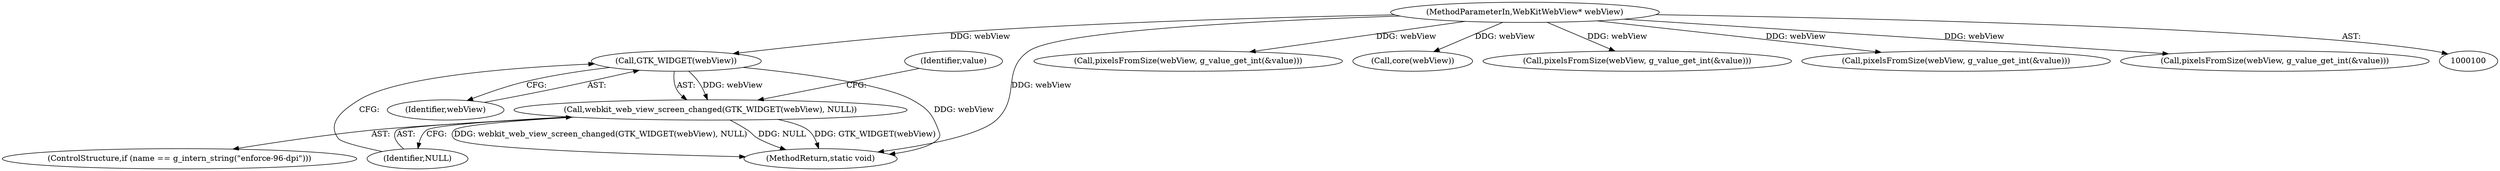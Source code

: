 digraph "0_Chrome_5a2de6455f565783c73e53eae2c8b953e7d48520@pointer" {
"1000255" [label="(Call,GTK_WIDGET(webView))"];
"1000103" [label="(MethodParameterIn,WebKitWebView* webView)"];
"1000254" [label="(Call,webkit_web_view_screen_changed(GTK_WIDGET(webView), NULL))"];
"1000255" [label="(Call,GTK_WIDGET(webView))"];
"1000601" [label="(Identifier,value)"];
"1000243" [label="(Call,pixelsFromSize(webView, g_value_get_int(&value)))"];
"1000249" [label="(ControlStructure,if (name == g_intern_string(\"enforce-96-dpi\")))"];
"1000254" [label="(Call,webkit_web_view_screen_changed(GTK_WIDGET(webView), NULL))"];
"1000257" [label="(Identifier,NULL)"];
"1000103" [label="(MethodParameterIn,WebKitWebView* webView)"];
"1000503" [label="(Call,core(webView))"];
"1000602" [label="(MethodReturn,static void)"];
"1000256" [label="(Identifier,webView)"];
"1000219" [label="(Call,pixelsFromSize(webView, g_value_get_int(&value)))"];
"1000231" [label="(Call,pixelsFromSize(webView, g_value_get_int(&value)))"];
"1000207" [label="(Call,pixelsFromSize(webView, g_value_get_int(&value)))"];
"1000255" -> "1000254"  [label="AST: "];
"1000255" -> "1000256"  [label="CFG: "];
"1000256" -> "1000255"  [label="AST: "];
"1000257" -> "1000255"  [label="CFG: "];
"1000255" -> "1000602"  [label="DDG: webView"];
"1000255" -> "1000254"  [label="DDG: webView"];
"1000103" -> "1000255"  [label="DDG: webView"];
"1000103" -> "1000100"  [label="AST: "];
"1000103" -> "1000602"  [label="DDG: webView"];
"1000103" -> "1000207"  [label="DDG: webView"];
"1000103" -> "1000219"  [label="DDG: webView"];
"1000103" -> "1000231"  [label="DDG: webView"];
"1000103" -> "1000243"  [label="DDG: webView"];
"1000103" -> "1000503"  [label="DDG: webView"];
"1000254" -> "1000249"  [label="AST: "];
"1000254" -> "1000257"  [label="CFG: "];
"1000257" -> "1000254"  [label="AST: "];
"1000601" -> "1000254"  [label="CFG: "];
"1000254" -> "1000602"  [label="DDG: GTK_WIDGET(webView)"];
"1000254" -> "1000602"  [label="DDG: webkit_web_view_screen_changed(GTK_WIDGET(webView), NULL)"];
"1000254" -> "1000602"  [label="DDG: NULL"];
}
